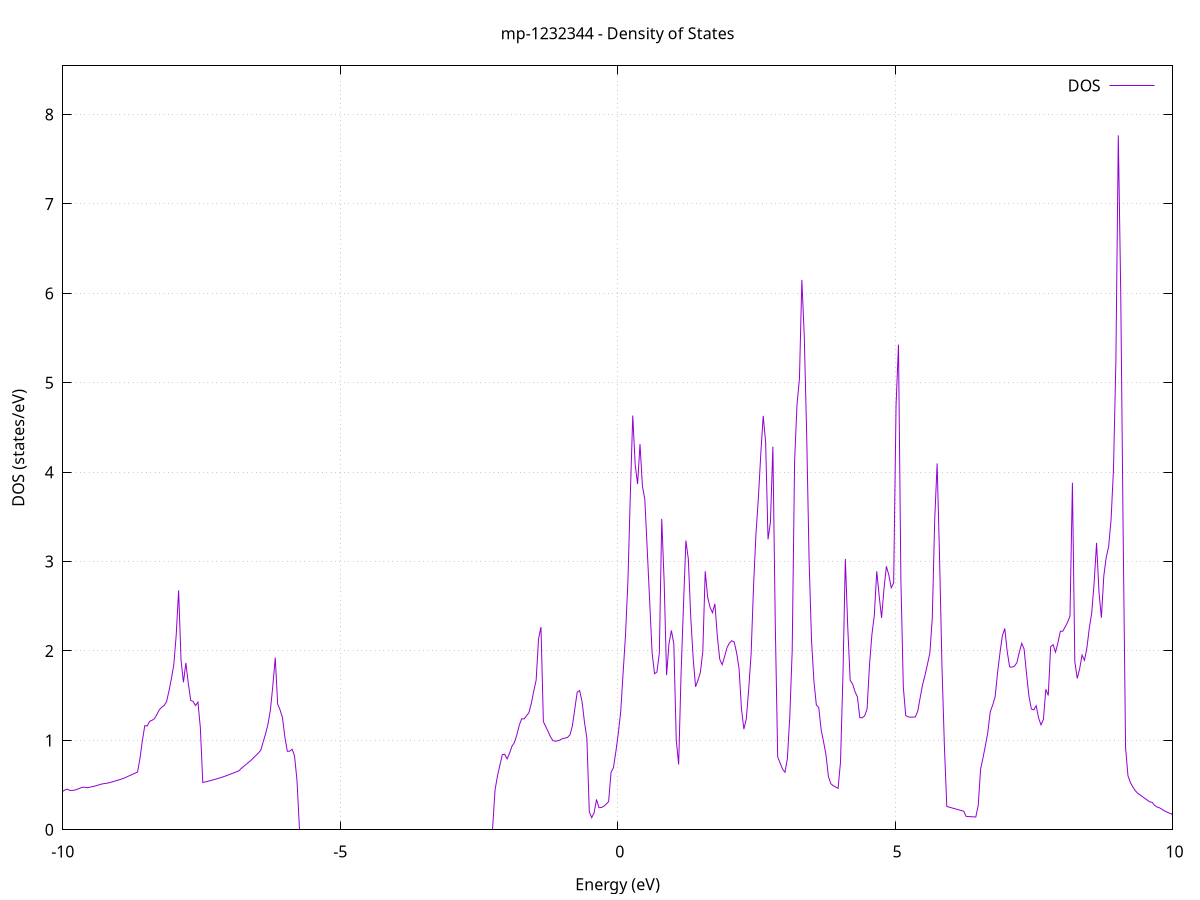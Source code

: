 set title 'mp-1232344 - Density of States'
set xlabel 'Energy (eV)'
set ylabel 'DOS (states/eV)'
set grid
set xrange [-10:10]
set yrange [0:8.545]
set xzeroaxis lt -1
set terminal png size 800,600
set output 'mp-1232344_dos_gnuplot.png'
plot '-' using 1:2 with lines title 'DOS'
-40.565300 0.000000
-40.521800 0.000000
-40.478300 0.000000
-40.434700 0.000000
-40.391200 0.000000
-40.347600 0.000000
-40.304100 0.000000
-40.260600 0.000000
-40.217000 0.000000
-40.173500 0.000000
-40.130000 0.000000
-40.086400 0.000000
-40.042900 0.000000
-39.999300 0.000000
-39.955800 0.000000
-39.912300 0.000000
-39.868700 0.000000
-39.825200 0.000000
-39.781700 0.000000
-39.738100 0.000000
-39.694600 0.000000
-39.651000 0.000000
-39.607500 0.000000
-39.564000 0.000000
-39.520400 0.000000
-39.476900 0.000000
-39.433400 0.000000
-39.389800 0.000000
-39.346300 0.000000
-39.302800 0.000000
-39.259200 0.000000
-39.215700 0.000000
-39.172100 0.000000
-39.128600 0.000000
-39.085100 0.000000
-39.041500 0.000000
-38.998000 0.000000
-38.954500 0.000000
-38.910900 0.000000
-38.867400 0.000000
-38.823800 0.000000
-38.780300 0.000000
-38.736800 0.000000
-38.693200 0.000000
-38.649700 0.000000
-38.606200 0.000000
-38.562600 0.000000
-38.519100 0.000000
-38.475500 0.000000
-38.432000 0.000000
-38.388500 0.000000
-38.344900 0.000000
-38.301400 0.000000
-38.257900 0.000000
-38.214300 0.000000
-38.170800 0.000000
-38.127300 0.000000
-38.083700 0.000000
-38.040200 0.000000
-37.996600 0.000000
-37.953100 0.000000
-37.909600 0.000000
-37.866000 0.000000
-37.822500 0.000000
-37.779000 0.000000
-37.735400 0.000000
-37.691900 0.000000
-37.648300 0.000000
-37.604800 0.000000
-37.561300 0.000000
-37.517700 0.000000
-37.474200 0.000000
-37.430700 0.000000
-37.387100 0.000000
-37.343600 0.000000
-37.300000 0.000000
-37.256500 0.000000
-37.213000 0.000000
-37.169400 0.000000
-37.125900 0.000000
-37.082400 0.000000
-37.038800 0.000000
-36.995300 0.000000
-36.951800 0.000000
-36.908200 0.000000
-36.864700 0.000000
-36.821100 0.000000
-36.777600 0.000000
-36.734100 0.000000
-36.690500 0.000000
-36.647000 0.000000
-36.603500 5.268500
-36.559900 8.008700
-36.516400 16.490600
-36.472800 15.471100
-36.429300 0.000000
-36.385800 6.874800
-36.342200 5.225100
-36.298700 5.955200
-36.255200 7.633300
-36.211600 12.281100
-36.168100 10.073100
-36.124500 8.070900
-36.081000 7.122300
-36.037500 0.000000
-35.993900 0.000000
-35.950400 0.000000
-35.906900 0.000000
-35.863300 0.000000
-35.819800 0.000000
-35.776200 0.000000
-35.732700 0.000000
-35.689200 0.000000
-35.645600 0.000000
-35.602100 0.000000
-35.558600 0.000000
-35.515000 0.000000
-35.471500 0.000000
-35.428000 0.000000
-35.384400 0.000000
-35.340900 0.000000
-35.297300 0.000000
-35.253800 0.000000
-35.210300 0.000000
-35.166700 0.000000
-35.123200 0.000000
-35.079700 0.000000
-35.036100 0.000000
-34.992600 0.000000
-34.949000 0.000000
-34.905500 0.000000
-34.862000 0.000000
-34.818400 0.000000
-34.774900 0.000000
-34.731400 0.000000
-34.687800 0.000000
-34.644300 0.000000
-34.600700 0.000000
-34.557200 0.000000
-34.513700 0.000000
-34.470100 0.000000
-34.426600 0.000000
-34.383100 0.000000
-34.339500 0.000000
-34.296000 0.000000
-34.252500 0.000000
-34.208900 0.000000
-34.165400 0.000000
-34.121800 0.000000
-34.078300 0.000000
-34.034800 0.000000
-33.991200 0.000000
-33.947700 0.000000
-33.904200 0.000000
-33.860600 0.000000
-33.817100 0.000000
-33.773500 0.000000
-33.730000 0.000000
-33.686500 0.000000
-33.642900 0.000000
-33.599400 0.000000
-33.555900 0.000000
-33.512300 0.000000
-33.468800 0.000000
-33.425200 0.000000
-33.381700 0.000000
-33.338200 0.000000
-33.294600 0.000000
-33.251100 0.000000
-33.207600 0.000000
-33.164000 0.000000
-33.120500 0.000000
-33.077000 0.000000
-33.033400 0.000000
-32.989900 0.000000
-32.946300 0.000000
-32.902800 0.000000
-32.859300 0.000000
-32.815700 0.000000
-32.772200 0.000000
-32.728700 0.000000
-32.685100 0.000000
-32.641600 0.000000
-32.598000 0.000000
-32.554500 0.000000
-32.511000 0.000000
-32.467400 0.000000
-32.423900 0.000000
-32.380400 0.000000
-32.336800 0.000000
-32.293300 0.000000
-32.249700 0.000000
-32.206200 0.000000
-32.162700 0.000000
-32.119100 0.000000
-32.075600 0.000000
-32.032100 0.000000
-31.988500 0.000000
-31.945000 0.000000
-31.901500 0.000000
-31.857900 0.000000
-31.814400 0.000000
-31.770800 0.000000
-31.727300 0.000000
-31.683800 0.000000
-31.640200 0.000000
-31.596700 0.000000
-31.553200 0.000000
-31.509600 0.000000
-31.466100 0.000000
-31.422500 0.000000
-31.379000 0.000000
-31.335500 0.000000
-31.291900 0.000000
-31.248400 0.000000
-31.204900 0.000000
-31.161300 0.000000
-31.117800 0.000000
-31.074200 0.000000
-31.030700 0.000000
-30.987200 0.000000
-30.943600 0.000000
-30.900100 0.000000
-30.856600 0.000000
-30.813000 0.000000
-30.769500 0.000000
-30.726000 0.000000
-30.682400 0.000000
-30.638900 0.000000
-30.595300 0.000000
-30.551800 0.000000
-30.508300 0.000000
-30.464700 0.000000
-30.421200 0.000000
-30.377700 0.000000
-30.334100 0.000000
-30.290600 0.000000
-30.247000 0.000000
-30.203500 0.000000
-30.160000 0.000000
-30.116400 0.000000
-30.072900 0.000000
-30.029400 0.000000
-29.985800 0.000000
-29.942300 0.000000
-29.898700 0.000000
-29.855200 0.000000
-29.811700 0.000000
-29.768100 0.000000
-29.724600 0.000000
-29.681100 0.000000
-29.637500 0.000000
-29.594000 0.000000
-29.550500 0.000000
-29.506900 0.000000
-29.463400 0.000000
-29.419800 0.000000
-29.376300 0.000000
-29.332800 0.000000
-29.289200 0.000000
-29.245700 0.000000
-29.202200 0.000000
-29.158600 0.000000
-29.115100 0.000000
-29.071500 0.000000
-29.028000 0.000000
-28.984500 0.000000
-28.940900 0.000000
-28.897400 0.000000
-28.853900 0.000000
-28.810300 0.000000
-28.766800 0.000000
-28.723200 0.000000
-28.679700 0.000000
-28.636200 0.000000
-28.592600 0.000000
-28.549100 0.000000
-28.505600 0.000000
-28.462000 0.000000
-28.418500 0.000000
-28.375000 0.000000
-28.331400 0.000000
-28.287900 0.000000
-28.244300 0.000000
-28.200800 0.000000
-28.157300 0.000000
-28.113700 0.000000
-28.070200 0.000000
-28.026700 0.000000
-27.983100 0.000000
-27.939600 0.000000
-27.896000 0.000000
-27.852500 0.000000
-27.809000 0.000000
-27.765400 0.000000
-27.721900 0.000000
-27.678400 0.000000
-27.634800 0.000000
-27.591300 0.000000
-27.547700 0.000000
-27.504200 0.000000
-27.460700 0.000000
-27.417100 0.000000
-27.373600 0.000000
-27.330100 0.000000
-27.286500 0.000000
-27.243000 0.000000
-27.199500 0.000000
-27.155900 0.000000
-27.112400 0.000000
-27.068800 0.000000
-27.025300 0.000000
-26.981800 0.000000
-26.938200 0.000000
-26.894700 0.000000
-26.851200 0.000000
-26.807600 0.000000
-26.764100 0.000000
-26.720500 0.000000
-26.677000 0.000000
-26.633500 0.000000
-26.589900 0.000000
-26.546400 0.000000
-26.502900 0.000000
-26.459300 0.000000
-26.415800 0.000000
-26.372200 0.000000
-26.328700 0.000000
-26.285200 0.000000
-26.241600 0.000000
-26.198100 0.000000
-26.154600 0.000000
-26.111000 0.000000
-26.067500 0.000000
-26.024000 0.000000
-25.980400 0.000000
-25.936900 0.000000
-25.893300 0.000000
-25.849800 0.000000
-25.806300 0.000000
-25.762700 0.000000
-25.719200 0.000000
-25.675700 0.000000
-25.632100 0.000000
-25.588600 0.000000
-25.545000 0.000000
-25.501500 0.000000
-25.458000 0.000000
-25.414400 0.000000
-25.370900 0.000000
-25.327400 0.000000
-25.283800 0.000000
-25.240300 0.000000
-25.196700 0.000000
-25.153200 0.000000
-25.109700 0.000000
-25.066100 0.000000
-25.022600 0.000000
-24.979100 0.000000
-24.935500 0.000000
-24.892000 0.000000
-24.848500 0.000000
-24.804900 0.000000
-24.761400 0.000000
-24.717800 0.000000
-24.674300 0.000000
-24.630800 0.000000
-24.587200 0.000000
-24.543700 0.000000
-24.500200 0.000000
-24.456600 0.000000
-24.413100 0.000000
-24.369500 0.000000
-24.326000 0.000000
-24.282500 0.000000
-24.238900 0.000000
-24.195400 0.000000
-24.151900 0.000000
-24.108300 0.000000
-24.064800 0.000000
-24.021200 0.000000
-23.977700 0.000000
-23.934200 0.000000
-23.890600 0.000000
-23.847100 0.000000
-23.803600 0.000000
-23.760000 0.000000
-23.716500 0.000000
-23.673000 0.000000
-23.629400 0.000000
-23.585900 0.000000
-23.542300 0.000000
-23.498800 0.000000
-23.455300 0.000000
-23.411700 0.000000
-23.368200 0.000000
-23.324700 0.000000
-23.281100 0.000000
-23.237600 0.000000
-23.194000 0.000000
-23.150500 0.000000
-23.107000 0.000000
-23.063400 0.000000
-23.019900 0.000000
-22.976400 0.000000
-22.932800 0.000000
-22.889300 0.000000
-22.845700 0.000000
-22.802200 0.000000
-22.758700 0.000000
-22.715100 0.000000
-22.671600 0.000000
-22.628100 0.000000
-22.584500 0.000000
-22.541000 0.000000
-22.497500 0.000000
-22.453900 0.000000
-22.410400 0.000000
-22.366800 0.000000
-22.323300 0.000000
-22.279800 0.000000
-22.236200 0.000000
-22.192700 0.000000
-22.149200 0.000000
-22.105600 0.000000
-22.062100 0.000000
-22.018500 0.000000
-21.975000 0.000000
-21.931500 0.000000
-21.887900 0.000000
-21.844400 0.000000
-21.800900 0.000000
-21.757300 0.000000
-21.713800 0.000000
-21.670200 0.000000
-21.626700 0.000000
-21.583200 0.000000
-21.539600 0.000000
-21.496100 0.000000
-21.452600 0.000000
-21.409000 0.000000
-21.365500 0.000000
-21.322000 0.000000
-21.278400 0.000000
-21.234900 0.000000
-21.191300 0.000000
-21.147800 0.000000
-21.104300 0.000000
-21.060700 0.000000
-21.017200 0.000000
-20.973700 0.000000
-20.930100 0.000000
-20.886600 0.000000
-20.843000 0.000000
-20.799500 0.000000
-20.756000 0.000000
-20.712400 0.000000
-20.668900 0.000000
-20.625400 0.000000
-20.581800 0.000000
-20.538300 0.000000
-20.494700 0.000000
-20.451200 0.000000
-20.407700 0.000000
-20.364100 0.000000
-20.320600 0.000000
-20.277100 0.000000
-20.233500 0.000000
-20.190000 0.000000
-20.146500 0.000000
-20.102900 0.000000
-20.059400 0.000000
-20.015800 0.000000
-19.972300 0.000000
-19.928800 0.000000
-19.885200 0.000000
-19.841700 0.000000
-19.798200 0.000000
-19.754600 0.000000
-19.711100 0.000000
-19.667500 0.000000
-19.624000 0.000000
-19.580500 0.000000
-19.536900 0.000000
-19.493400 0.000000
-19.449900 0.000000
-19.406300 0.000000
-19.362800 0.000000
-19.319200 0.000000
-19.275700 0.000000
-19.232200 0.000000
-19.188600 0.000000
-19.145100 0.000000
-19.101600 0.000000
-19.058000 0.000000
-19.014500 0.000000
-18.971000 0.000000
-18.927400 0.000000
-18.883900 0.000000
-18.840300 0.000000
-18.796800 0.000000
-18.753300 0.000000
-18.709700 0.000000
-18.666200 0.000000
-18.622700 0.000000
-18.579100 0.000000
-18.535600 0.000000
-18.492000 0.000000
-18.448500 0.000000
-18.405000 0.000000
-18.361400 0.000000
-18.317900 0.000000
-18.274400 0.000000
-18.230800 0.000000
-18.187300 0.000000
-18.143700 0.000000
-18.100200 0.000000
-18.056700 0.000000
-18.013100 0.000000
-17.969600 0.000000
-17.926100 0.000000
-17.882500 0.000000
-17.839000 0.000000
-17.795500 0.000000
-17.751900 0.000000
-17.708400 0.000000
-17.664800 0.000000
-17.621300 0.000000
-17.577800 0.000000
-17.534200 0.000000
-17.490700 0.000000
-17.447200 0.000000
-17.403600 0.000000
-17.360100 0.000000
-17.316500 0.000000
-17.273000 0.000000
-17.229500 0.000000
-17.185900 0.000000
-17.142400 0.000000
-17.098900 0.000000
-17.055300 0.000000
-17.011800 0.000000
-16.968200 0.000000
-16.924700 0.000000
-16.881200 0.000000
-16.837600 0.000000
-16.794100 0.000000
-16.750600 0.000000
-16.707000 0.000000
-16.663500 0.000000
-16.620000 0.000000
-16.576400 0.000000
-16.532900 0.000000
-16.489300 0.000000
-16.445800 0.000000
-16.402300 0.000000
-16.358700 0.000000
-16.315200 0.000000
-16.271700 0.000000
-16.228100 0.000000
-16.184600 0.000000
-16.141000 0.000000
-16.097500 0.000000
-16.054000 0.000000
-16.010400 0.000000
-15.966900 0.000000
-15.923400 0.000000
-15.879800 0.000000
-15.836300 0.000000
-15.792700 0.000000
-15.749200 0.000000
-15.705700 0.000000
-15.662100 0.000000
-15.618600 0.000000
-15.575100 0.000000
-15.531500 0.000000
-15.488000 0.000000
-15.444500 0.000000
-15.400900 0.000000
-15.357400 0.000000
-15.313800 0.000000
-15.270300 0.000000
-15.226800 0.000000
-15.183200 0.000000
-15.139700 0.000000
-15.096200 0.000000
-15.052600 0.000000
-15.009100 0.000000
-14.965500 0.000000
-14.922000 0.000000
-14.878500 0.000000
-14.834900 0.000000
-14.791400 0.000000
-14.747900 0.000000
-14.704300 0.000000
-14.660800 0.000000
-14.617200 0.000000
-14.573700 0.000000
-14.530200 0.000000
-14.486600 0.000000
-14.443100 0.000000
-14.399600 0.000000
-14.356000 0.000000
-14.312500 0.000000
-14.269000 0.000000
-14.225400 0.000000
-14.181900 0.000000
-14.138300 0.000000
-14.094800 0.000000
-14.051300 0.000000
-14.007700 0.000000
-13.964200 0.000000
-13.920700 0.000000
-13.877100 0.000000
-13.833600 0.000000
-13.790000 0.000000
-13.746500 0.000000
-13.703000 0.000000
-13.659400 0.000000
-13.615900 0.000000
-13.572400 0.000000
-13.528800 0.000000
-13.485300 0.000000
-13.441700 0.000000
-13.398200 0.000000
-13.354700 0.000000
-13.311100 0.000000
-13.267600 0.000000
-13.224100 0.000000
-13.180500 0.000000
-13.137000 0.000000
-13.093400 0.000000
-13.049900 0.000000
-13.006400 0.000000
-12.962800 0.000000
-12.919300 0.000000
-12.875800 0.000000
-12.832200 0.000000
-12.788700 0.000000
-12.745200 0.000000
-12.701600 0.000000
-12.658100 0.000000
-12.614500 0.000000
-12.571000 0.000000
-12.527500 0.000000
-12.483900 0.000000
-12.440400 0.000000
-12.396900 0.000000
-12.353300 0.000000
-12.309800 0.000000
-12.266200 0.000000
-12.222700 0.000000
-12.179200 0.000000
-12.135600 0.000000
-12.092100 0.000000
-12.048600 0.000000
-12.005000 0.000000
-11.961500 0.000000
-11.917900 0.000000
-11.874400 0.000000
-11.830900 0.000000
-11.787300 0.000000
-11.743800 0.000000
-11.700300 0.000000
-11.656700 0.000000
-11.613200 0.000000
-11.569700 0.000000
-11.526100 0.000000
-11.482600 0.000000
-11.439000 0.000000
-11.395500 0.000000
-11.352000 0.000000
-11.308400 0.000000
-11.264900 0.000000
-11.221400 0.000000
-11.177800 0.000000
-11.134300 0.000000
-11.090700 0.000000
-11.047200 0.000000
-11.003700 0.000000
-10.960100 0.000000
-10.916600 0.000000
-10.873100 0.000000
-10.829500 0.000000
-10.786000 0.000000
-10.742400 0.000000
-10.698900 0.000000
-10.655400 0.000000
-10.611800 0.000000
-10.568300 0.000000
-10.524800 0.000000
-10.481200 0.000000
-10.437700 0.000000
-10.394200 0.000000
-10.350600 0.000000
-10.307100 0.154200
-10.263500 0.447000
-10.220000 0.381500
-10.176500 0.423800
-10.132900 0.449200
-10.089400 0.413500
-10.045900 0.413000
-10.002300 0.429700
-9.958800 0.446300
-9.915200 0.454300
-9.871700 0.439500
-9.828200 0.440600
-9.784600 0.443600
-9.741100 0.453300
-9.697600 0.463400
-9.654000 0.473600
-9.610500 0.476500
-9.566900 0.469800
-9.523400 0.475000
-9.479900 0.480900
-9.436300 0.486700
-9.392800 0.494000
-9.349300 0.502200
-9.305700 0.510400
-9.262200 0.515800
-9.218700 0.519200
-9.175100 0.524500
-9.131600 0.532000
-9.088000 0.540000
-9.044500 0.548000
-9.001000 0.555900
-8.957400 0.564500
-8.913900 0.573200
-8.870400 0.584100
-8.826800 0.597200
-8.783300 0.609200
-8.739700 0.621100
-8.696200 0.633700
-8.652700 0.646400
-8.609100 0.799400
-8.565600 0.997400
-8.522100 1.164800
-8.478500 1.160600
-8.435000 1.212900
-8.391400 1.224400
-8.347900 1.242900
-8.304400 1.290000
-8.260800 1.341700
-8.217300 1.370100
-8.173800 1.390800
-8.130200 1.432600
-8.086700 1.551200
-8.043200 1.688500
-7.999600 1.845000
-7.956100 2.176200
-7.912500 2.678100
-7.869000 1.894800
-7.825500 1.649900
-7.781900 1.866500
-7.738400 1.640800
-7.694900 1.447900
-7.651300 1.435300
-7.607800 1.389000
-7.564200 1.428400
-7.520700 1.141000
-7.477200 0.528700
-7.433600 0.535400
-7.390100 0.542100
-7.346600 0.548800
-7.303000 0.556000
-7.259500 0.563800
-7.215900 0.571500
-7.172400 0.579600
-7.128900 0.588600
-7.085300 0.597600
-7.041800 0.607300
-6.998300 0.617800
-6.954700 0.628200
-6.911200 0.638700
-6.867700 0.649200
-6.824100 0.660600
-6.780600 0.687300
-6.737000 0.710900
-6.693500 0.732900
-6.650000 0.754900
-6.606400 0.778000
-6.562900 0.804600
-6.519400 0.831300
-6.475800 0.857900
-6.432300 0.889200
-6.388700 0.983500
-6.345200 1.073100
-6.301700 1.182100
-6.258100 1.341100
-6.214600 1.610500
-6.171100 1.926100
-6.127500 1.407000
-6.084000 1.340400
-6.040400 1.252800
-5.996900 1.033900
-5.953400 0.878100
-5.909800 0.879400
-5.866300 0.900500
-5.822800 0.824100
-5.779200 0.553100
-5.735700 0.000000
-5.692200 0.000000
-5.648600 0.000000
-5.605100 0.000000
-5.561500 0.000000
-5.518000 0.000000
-5.474500 0.000000
-5.430900 0.000000
-5.387400 0.000000
-5.343900 0.000000
-5.300300 0.000000
-5.256800 0.000000
-5.213200 0.000000
-5.169700 0.000000
-5.126200 0.000000
-5.082600 0.000000
-5.039100 0.000000
-4.995600 0.000000
-4.952000 0.000000
-4.908500 0.000000
-4.864900 0.000000
-4.821400 0.000000
-4.777900 0.000000
-4.734300 0.000000
-4.690800 0.000000
-4.647300 0.000000
-4.603700 0.000000
-4.560200 0.000000
-4.516700 0.000000
-4.473100 0.000000
-4.429600 0.000000
-4.386000 0.000000
-4.342500 0.000000
-4.299000 0.000000
-4.255400 0.000000
-4.211900 0.000000
-4.168400 0.000000
-4.124800 0.000000
-4.081300 0.000000
-4.037700 0.000000
-3.994200 0.000000
-3.950700 0.000000
-3.907100 0.000000
-3.863600 0.000000
-3.820100 0.000000
-3.776500 0.000000
-3.733000 0.000000
-3.689400 0.000000
-3.645900 0.000000
-3.602400 0.000000
-3.558800 0.000000
-3.515300 0.000000
-3.471800 0.000000
-3.428200 0.000000
-3.384700 0.000000
-3.341200 0.000000
-3.297600 0.000000
-3.254100 0.000000
-3.210500 0.000000
-3.167000 0.000000
-3.123500 0.000000
-3.079900 0.000000
-3.036400 0.000000
-2.992900 0.000000
-2.949300 0.000000
-2.905800 0.000000
-2.862200 0.000000
-2.818700 0.000000
-2.775200 0.000000
-2.731600 0.000000
-2.688100 0.000000
-2.644600 0.000000
-2.601000 0.000000
-2.557500 0.000000
-2.513900 0.000000
-2.470400 0.000000
-2.426900 0.000000
-2.383300 0.000000
-2.339800 0.000000
-2.296300 0.000000
-2.252700 0.000000
-2.209200 0.447700
-2.165700 0.602700
-2.122100 0.721400
-2.078600 0.840200
-2.035000 0.844700
-1.991500 0.792800
-1.948000 0.856800
-1.904400 0.934700
-1.860900 0.976000
-1.817400 1.060000
-1.773800 1.168700
-1.730300 1.241700
-1.686700 1.239900
-1.643200 1.274500
-1.599700 1.309800
-1.556100 1.412500
-1.512600 1.549900
-1.469100 1.672700
-1.425500 2.136900
-1.382000 2.267800
-1.338400 1.209100
-1.294900 1.153400
-1.251400 1.096700
-1.207800 1.037600
-1.164300 0.996000
-1.120800 0.990500
-1.077200 0.995900
-1.033700 1.005700
-0.990200 1.020600
-0.946600 1.025100
-0.903100 1.033600
-0.859500 1.061800
-0.816000 1.159200
-0.772500 1.350200
-0.728900 1.538900
-0.685400 1.557900
-0.641900 1.435900
-0.598300 1.206400
-0.554800 1.025000
-0.511200 0.203100
-0.467700 0.134500
-0.424200 0.191000
-0.380600 0.339100
-0.337100 0.247500
-0.293600 0.248900
-0.250000 0.261600
-0.206500 0.286800
-0.162900 0.315000
-0.119400 0.640100
-0.075900 0.695200
-0.032300 0.872900
0.011200 1.076500
0.054700 1.319300
0.098300 1.750800
0.141800 2.180700
0.185300 2.782700
0.228900 3.755000
0.272400 4.633500
0.316000 4.084700
0.359500 3.867800
0.403000 4.314300
0.446600 3.845200
0.490100 3.693800
0.533600 3.130400
0.577200 2.556700
0.620700 1.982000
0.664300 1.746000
0.707800 1.763900
0.751300 1.973400
0.794900 3.477500
0.838400 2.770200
0.881900 1.729400
0.925500 2.084000
0.969000 2.229100
1.012600 2.077900
1.056100 1.007500
1.099600 0.730300
1.143200 1.750100
1.186700 2.511700
1.230200 3.235400
1.273800 3.029000
1.317300 2.382100
1.360800 1.922400
1.404400 1.600100
1.447900 1.673200
1.491500 1.762200
1.535000 1.994100
1.578500 2.891700
1.622100 2.601800
1.665600 2.488600
1.709100 2.428100
1.752700 2.527900
1.796200 2.168500
1.839800 1.908500
1.883300 1.846700
1.926800 1.934500
1.970400 2.036700
2.013900 2.088700
2.057400 2.114800
2.101000 2.099800
2.144500 1.978700
2.188100 1.804100
2.231600 1.352300
2.275100 1.125000
2.318700 1.242100
2.362200 1.572900
2.405700 1.970300
2.449300 2.727100
2.492800 3.307600
2.536300 3.710500
2.579900 4.203900
2.623400 4.629900
2.667000 4.336700
2.710500 3.248300
2.754000 3.441400
2.797600 4.285400
2.841100 2.294000
2.884600 0.813700
2.928200 0.746400
2.971700 0.679100
3.015300 0.643400
3.058800 0.794500
3.102300 1.262100
3.145900 2.004200
3.189400 4.124100
3.232900 4.759400
3.276500 5.043300
3.320000 6.151100
3.363600 5.519100
3.407100 4.414100
3.450600 3.013100
3.494200 2.117300
3.537700 1.661500
3.581200 1.395900
3.624800 1.367000
3.668300 1.117300
3.711800 0.983500
3.755400 0.835800
3.798900 0.594100
3.842500 0.514900
3.886000 0.493200
3.929500 0.478300
3.973100 0.463000
4.016600 0.758100
4.060100 1.719800
4.103700 3.029300
4.147200 2.265700
4.190800 1.671200
4.234300 1.630000
4.277800 1.544500
4.321400 1.486600
4.364900 1.254100
4.408400 1.252300
4.452000 1.274300
4.495500 1.351400
4.539100 1.842800
4.582600 2.184300
4.626100 2.400400
4.669700 2.891100
4.713200 2.617600
4.756700 2.370400
4.800300 2.696200
4.843800 2.946400
4.887300 2.850800
4.930900 2.707100
4.974400 2.762400
5.018000 4.750500
5.061500 5.426700
5.105000 2.791300
5.148600 1.594500
5.192100 1.277800
5.235600 1.263300
5.279200 1.259200
5.322700 1.259700
5.366300 1.263900
5.409800 1.329300
5.453300 1.481100
5.496900 1.626000
5.540400 1.729900
5.583900 1.851700
5.627500 1.980100
5.671000 2.372100
5.714600 3.472100
5.758100 4.097800
5.801600 3.048600
5.845200 1.830200
5.888700 0.940400
5.932200 0.260900
5.975800 0.253300
6.019300 0.245700
6.062800 0.238000
6.106400 0.230400
6.149900 0.222800
6.193500 0.215200
6.237000 0.207600
6.280500 0.149700
6.324100 0.148000
6.367600 0.146300
6.411100 0.144600
6.454700 0.142900
6.498200 0.270600
6.541800 0.678400
6.585300 0.806800
6.628800 0.944500
6.672400 1.092300
6.715900 1.321700
6.759400 1.394900
6.803000 1.487000
6.846500 1.750900
6.890100 1.976500
6.933600 2.168600
6.977100 2.251900
7.020700 1.995000
7.064200 1.822400
7.107700 1.818700
7.151300 1.831400
7.194800 1.868100
7.238300 1.983600
7.281900 2.084700
7.325400 2.022000
7.369000 1.746900
7.412500 1.495500
7.456000 1.351300
7.499600 1.341800
7.543100 1.387600
7.586600 1.250300
7.630200 1.173600
7.673700 1.234800
7.717300 1.571400
7.760800 1.502800
7.804300 2.049100
7.847900 2.070100
7.891400 1.987300
7.934900 2.089000
7.978500 2.220600
8.022000 2.221100
8.065600 2.269100
8.109100 2.322500
8.152600 2.390100
8.196200 3.881900
8.239700 1.880100
8.283200 1.692800
8.326800 1.801400
8.370300 1.954400
8.413900 1.895800
8.457400 2.035700
8.500900 2.256700
8.544500 2.427700
8.588000 2.765600
8.631500 3.208800
8.675100 2.659600
8.718600 2.372000
8.762100 2.840400
8.805700 3.047900
8.849200 3.168500
8.892800 3.467400
8.936300 4.030000
8.979800 5.244100
9.023400 7.768100
9.066900 6.020100
9.110400 3.335100
9.154000 0.920900
9.197500 0.604700
9.241100 0.528600
9.284600 0.480100
9.328100 0.438100
9.371700 0.409300
9.415200 0.389600
9.458700 0.370500
9.502300 0.351000
9.545800 0.331400
9.589400 0.311900
9.632900 0.307600
9.676400 0.274300
9.720000 0.254900
9.763500 0.246300
9.807000 0.231000
9.850600 0.212800
9.894100 0.199600
9.937600 0.186900
9.981200 0.177800
10.024700 0.140200
10.068300 0.157000
10.111800 0.171900
10.155300 0.186600
10.198900 0.207100
10.242400 0.224500
10.285900 0.240500
10.329500 0.237400
10.373000 0.248900
10.416600 0.258800
10.460100 0.266900
10.503600 0.275200
10.547200 0.283000
10.590700 0.292200
10.634200 0.303300
10.677800 0.314300
10.721300 0.327800
10.764900 0.340400
10.808400 0.352400
10.851900 0.392200
10.895500 0.484000
10.939000 0.606000
10.982500 0.743600
11.026100 0.883600
11.069600 0.996100
11.113100 1.077800
11.156700 1.125300
11.200200 1.083400
11.243800 1.093000
11.287300 1.098700
11.330800 1.122300
11.374400 1.149300
11.417900 1.177300
11.461400 1.204700
11.505000 1.212500
11.548500 1.217700
11.592100 1.223500
11.635600 1.237200
11.679100 1.255600
11.722700 1.485100
11.766200 1.399300
11.809700 1.428200
11.853300 1.467600
11.896800 1.489700
11.940400 1.504100
11.983900 1.508800
12.027400 1.495900
12.071000 1.445500
12.114500 1.452800
12.158000 1.390500
12.201600 1.377300
12.245100 1.322500
12.288600 1.212300
12.332200 1.132100
12.375700 1.080000
12.419300 1.055900
12.462800 0.876000
12.506300 0.692100
12.549900 0.554200
12.593400 0.466300
12.636900 0.414500
12.680500 0.506600
12.724000 0.569800
12.767600 0.625300
12.811100 0.682200
12.854600 0.707200
12.898200 0.754800
12.941700 0.871600
12.985200 0.977500
13.028800 1.063300
13.072300 1.152000
13.115900 1.241000
13.159400 1.377200
13.202900 1.507000
13.246500 1.211000
13.290000 1.013600
13.333500 1.099200
13.377100 1.317300
13.420600 1.538600
13.464100 1.592800
13.507700 1.595400
13.551200 1.538500
13.594800 1.407100
13.638300 1.347400
13.681800 1.333200
13.725400 1.320400
13.768900 1.309400
13.812400 1.301500
13.856000 1.304200
13.899500 1.357000
13.943100 1.427700
13.986600 1.513400
14.030100 1.628900
14.073700 1.752000
14.117200 1.877400
14.160700 2.002700
14.204300 2.128800
14.247800 2.237800
14.291400 2.366800
14.334900 2.415400
14.378400 2.484000
14.422000 2.661200
14.465500 2.785000
14.509000 2.791400
14.552600 2.715300
14.596100 2.636800
14.639600 2.642900
14.683200 2.759200
14.726700 2.351700
14.770300 2.039800
14.813800 1.992700
14.857300 1.854500
14.900900 1.838500
14.944400 1.842400
14.987900 1.818200
15.031500 1.773000
15.075000 1.782700
15.118600 1.831900
15.162100 1.831100
15.205600 1.758500
15.249200 1.836000
15.292700 2.514100
15.336200 2.684800
15.379800 2.661200
15.423300 2.537300
15.466900 2.622100
15.510400 2.635300
15.553900 2.675500
15.597500 2.596400
15.641000 2.468400
15.684500 2.229500
15.728100 2.080800
15.771600 1.979800
15.815100 1.886000
15.858700 1.780300
15.902200 1.675900
15.945800 1.615700
15.989300 1.581000
16.032800 1.611500
16.076400 1.642000
16.119900 1.654500
16.163400 1.689100
16.207000 1.701400
16.250500 1.684400
16.294100 1.733500
16.337600 1.810200
16.381100 1.947900
16.424700 2.230400
16.468200 2.489400
16.511700 2.501900
16.555300 2.739500
16.598800 2.559700
16.642400 2.290700
16.685900 1.896400
16.729400 1.581000
16.773000 1.579300
16.816500 1.605500
16.860000 1.659700
16.903600 1.899900
16.947100 2.176900
16.990600 2.359800
17.034200 2.391100
17.077700 2.420900
17.121300 2.434700
17.164800 2.421600
17.208300 1.953500
17.251900 1.845500
17.295400 1.925100
17.338900 2.132500
17.382500 2.441100
17.426000 3.151600
17.469600 2.901600
17.513100 2.766000
17.556600 2.759900
17.600200 2.778900
17.643700 2.983500
17.687200 2.929700
17.730800 2.636500
17.774300 2.477600
17.817900 2.559400
17.861400 3.251200
17.904900 2.663300
17.948500 2.358300
17.992000 2.047600
18.035500 1.850600
18.079100 1.740000
18.122600 1.667800
18.166100 1.694800
18.209700 1.918800
18.253200 2.142500
18.296800 2.117400
18.340300 2.121500
18.383800 2.099900
18.427400 2.155600
18.470900 2.229900
18.514400 2.256200
18.558000 2.354100
18.601500 2.491000
18.645100 2.623200
18.688600 2.754800
18.732100 2.751300
18.775700 2.734500
18.819200 2.505600
18.862700 2.308500
18.906300 2.318500
18.949800 2.481800
18.993400 2.676800
19.036900 2.838700
19.080400 2.753700
19.124000 2.830000
19.167500 2.740100
19.211000 2.536900
19.254600 2.379200
19.298100 2.124600
19.341600 1.925300
19.385200 1.815400
19.428700 1.677100
19.472300 1.581000
19.515800 1.572600
19.559300 1.552500
19.602900 1.771600
19.646400 1.653800
19.689900 1.861500
19.733500 2.006300
19.777000 2.487300
19.820600 2.547100
19.864100 2.165100
19.907600 1.723400
19.951200 1.665400
19.994700 1.573600
20.038200 1.550600
20.081800 1.480800
20.125300 1.547000
20.168900 1.528100
20.212400 1.640700
20.255900 1.723300
20.299500 1.833200
20.343000 2.083800
20.386500 2.140100
20.430100 2.268200
20.473600 2.361200
20.517100 2.394300
20.560700 2.361900
20.604200 2.255300
20.647800 1.942500
20.691300 1.741600
20.734800 1.686000
20.778400 1.654500
20.821900 1.648900
20.865400 1.718400
20.909000 1.612800
20.952500 1.649400
20.996100 1.650400
21.039600 1.708900
21.083100 1.847200
21.126700 2.146300
21.170200 2.704800
21.213700 3.011000
21.257300 2.509300
21.300800 2.158300
21.344400 2.126000
21.387900 2.165800
21.431400 2.460100
21.475000 2.642500
21.518500 2.465200
21.562000 2.416200
21.605600 2.335400
21.649100 2.273800
21.692600 2.167700
21.736200 1.818100
21.779700 1.627900
21.823300 1.559500
21.866800 1.620600
21.910300 1.680900
21.953900 1.776500
21.997400 1.972700
22.040900 1.809100
22.084500 1.823300
22.128000 1.878500
22.171600 1.977700
22.215100 2.126500
22.258600 2.236400
22.302200 2.287400
22.345700 2.242200
22.389200 2.127200
22.432800 1.993200
22.476300 2.106100
22.519900 2.255800
22.563400 2.073300
22.606900 1.966700
22.650500 1.896100
22.694000 2.122000
22.737500 2.064000
22.781100 2.013800
22.824600 2.036700
22.868100 2.121000
22.911700 2.281700
22.955200 2.775800
22.998800 2.842600
23.042300 2.668600
23.085800 2.393700
23.129400 2.124500
23.172900 2.113300
23.216400 2.073500
23.260000 2.054800
23.303500 2.014000
23.347100 1.996400
23.390600 1.807200
23.434100 1.735600
23.477700 1.732500
23.521200 1.735400
23.564700 1.769900
23.608300 1.764000
23.651800 1.722300
23.695400 1.585900
23.738900 1.518400
23.782400 1.456600
23.826000 1.437000
23.869500 1.432700
23.913000 1.445500
23.956600 1.477600
24.000100 1.570000
24.043600 1.512500
24.087200 1.631600
24.130700 1.810500
24.174300 2.023700
24.217800 2.183100
24.261300 2.453000
24.304900 2.657700
24.348400 2.443800
24.391900 2.206100
24.435500 2.078400
24.479000 1.963300
24.522600 1.894200
24.566100 1.802600
24.609600 1.645400
24.653200 1.507400
24.696700 1.417800
24.740200 1.369100
24.783800 1.337400
24.827300 1.352000
24.870900 1.355700
24.914400 1.345900
24.957900 1.321400
25.001500 1.293100
25.045000 1.255700
25.088500 1.199900
25.132100 1.199200
25.175600 1.247600
25.219100 1.318000
25.262700 1.419600
25.306200 1.496700
25.349800 1.623900
25.393300 1.723000
25.436800 1.830900
25.480400 1.969700
25.523900 2.114600
25.567400 2.281700
25.611000 2.371600
25.654500 2.286400
25.698100 2.557200
25.741600 2.529000
25.785100 2.064000
25.828700 1.882100
25.872200 1.808100
25.915700 1.762000
25.959300 1.737000
26.002800 1.680600
26.046400 1.707500
26.089900 1.531900
26.133400 1.422200
26.177000 1.430700
26.220500 1.475200
26.264000 1.552300
26.307600 1.817400
26.351100 1.848700
26.394600 1.843100
26.438200 1.681000
26.481700 1.487900
26.525300 1.482800
26.568800 1.638400
26.612300 1.772700
26.655900 2.030900
26.699400 2.392000
26.742900 2.575400
26.786500 2.633300
26.830000 2.845700
26.873600 3.170200
26.917100 3.123600
26.960600 2.777000
27.004200 2.606700
27.047700 2.596200
27.091200 2.648800
27.134800 2.639200
27.178300 2.432200
27.221900 2.412200
27.265400 2.581200
27.308900 2.671100
27.352500 2.403200
27.396000 2.235800
27.439500 2.167400
27.483100 2.107600
27.526600 2.039100
27.570100 1.998000
27.613700 1.964400
27.657200 2.064500
27.700800 2.029000
27.744300 1.907400
27.787800 1.894200
27.831400 1.965400
27.874900 2.001200
27.918400 1.852200
27.962000 1.912100
28.005500 1.947000
28.049100 1.699600
28.092600 1.569300
28.136100 1.501300
28.179700 1.771500
28.223200 1.412400
28.266700 1.377600
28.310300 1.385700
28.353800 1.439000
28.397400 1.555500
28.440900 1.706000
28.484400 1.936200
28.528000 2.372300
28.571500 2.839100
28.615000 3.152400
28.658600 2.796300
28.702100 2.625600
28.745600 2.482700
28.789200 2.401100
28.832700 2.332400
28.876300 2.268400
28.919800 2.051600
28.963300 1.968800
29.006900 2.012100
29.050400 1.752800
29.093900 1.621400
29.137500 1.824800
29.181000 1.980200
29.224600 2.120900
29.268100 2.226000
29.311600 2.426100
29.355200 2.455400
29.398700 2.481300
29.442200 2.614200
29.485800 2.254700
29.529300 1.824400
29.572900 1.566500
29.616400 1.509200
29.659900 1.583500
29.703500 1.693700
29.747000 1.689300
29.790500 1.721400
29.834100 1.754400
29.877600 1.767700
29.921100 1.761000
29.964700 1.674800
30.008200 1.512200
30.051800 1.449000
30.095300 1.661700
30.138800 1.868600
30.182400 2.113400
30.225900 2.134300
30.269400 2.024000
30.313000 2.081100
30.356500 2.197600
30.400100 2.348100
30.443600 2.461200
30.487100 2.822200
30.530700 2.820600
30.574200 2.428600
30.617700 2.555100
30.661300 2.484400
30.704800 2.182000
30.748400 2.132800
30.791900 1.880400
30.835400 1.801100
30.879000 1.778500
30.922500 1.813100
30.966000 1.838500
31.009600 1.784300
31.053100 1.733700
31.096700 1.733900
31.140200 1.840900
31.183700 1.875300
31.227300 1.936000
31.270800 2.040800
31.314300 2.203700
31.357900 2.381400
31.401400 2.616000
31.444900 2.981600
31.488500 3.209500
31.532000 3.209300
31.575600 3.123100
31.619100 2.940300
31.662600 2.647000
31.706200 2.255800
31.749700 2.017500
31.793200 1.816200
31.836800 1.709400
31.880300 1.663000
31.923900 1.701400
31.967400 1.753500
32.010900 1.931400
32.054500 2.158900
32.098000 2.351700
32.141500 2.330100
32.185100 2.414000
32.228600 2.486300
32.272200 2.658300
32.315700 2.853900
32.359200 2.914700
32.402800 2.955400
32.446300 2.704700
32.489800 2.289700
32.533400 2.114800
32.576900 2.121800
32.620400 2.200000
32.664000 2.204400
32.707500 2.278200
32.751100 2.437900
32.794600 2.643100
32.838100 3.149800
32.881700 3.230800
32.925200 3.018000
32.968700 2.959300
33.012300 2.804900
33.055800 2.700000
33.099400 2.470400
33.142900 2.268800
33.186400 2.193800
33.230000 2.173700
33.273500 2.174500
33.317000 2.100400
33.360600 2.163800
33.404100 2.153900
33.447700 2.108800
33.491200 2.064500
33.534700 2.074600
33.578300 2.030800
33.621800 2.029200
33.665300 2.093000
33.708900 2.289100
33.752400 2.596700
33.795900 2.695800
33.839500 2.765400
33.883000 2.783000
33.926600 2.839300
33.970100 2.894800
34.013600 3.047800
34.057200 2.958600
34.100700 2.816200
34.144200 2.642300
34.187800 2.387100
34.231300 2.294100
34.274900 2.259900
34.318400 2.106800
34.361900 2.071100
34.405500 2.301600
34.449000 2.512000
34.492500 2.529600
34.536100 2.564100
34.579600 2.534400
34.623200 2.568200
34.666700 2.660200
34.710200 2.870200
34.753800 2.918000
34.797300 2.731400
34.840800 2.587400
34.884400 2.456300
34.927900 2.317300
34.971400 2.237300
35.015000 2.171200
35.058500 2.233300
35.102100 2.383100
35.145600 2.464200
35.189100 2.523100
35.232700 2.643500
35.276200 2.657800
35.319700 2.703900
35.363300 2.785100
35.406800 2.359300
35.450400 2.300000
35.493900 2.341800
35.537400 2.390400
35.581000 2.444000
35.624500 2.520000
35.668000 2.567400
35.711600 2.611400
35.755100 2.495200
35.798700 2.338100
35.842200 2.190700
35.885700 2.138400
35.929300 2.306200
35.972800 2.365000
36.016300 2.637500
36.059900 2.920800
36.103400 3.040600
36.146900 3.032700
36.190500 3.198400
36.234000 3.254400
36.277600 3.313800
36.321100 3.297100
36.364600 2.980000
36.408200 2.718000
36.451700 2.535600
36.495200 2.397800
36.538800 2.237200
36.582300 2.170500
36.625900 2.181100
36.669400 2.283200
36.712900 2.456600
36.756500 2.277500
36.800000 2.069000
36.843500 1.933900
36.887100 1.900800
36.930600 1.978800
36.974200 2.129400
37.017700 2.494900
37.061200 3.247100
37.104800 3.822700
37.148300 4.144200
37.191800 3.843500
37.235400 3.411500
37.278900 3.170100
37.322400 2.806300
37.366000 2.293100
37.409500 2.070600
37.453100 1.811900
37.496600 1.642400
37.540100 1.597400
37.583700 1.684700
37.627200 1.760500
37.670700 1.967600
37.714300 2.147500
37.757800 2.718100
37.801400 3.316600
37.844900 3.492800
37.888400 3.491400
37.932000 3.502500
37.975500 3.366300
38.019000 3.120600
38.062600 2.868200
38.106100 2.494900
38.149700 2.244600
38.193200 2.179900
38.236700 2.215600
38.280300 2.101800
38.323800 2.097100
38.367300 2.010600
38.410900 2.087700
38.454400 2.332800
38.497900 2.539100
38.541500 2.683700
38.585000 2.797600
38.628600 2.906800
38.672100 3.075500
38.715600 3.074900
38.759200 3.067300
38.802700 2.991400
38.846200 2.758200
38.889800 2.611000
38.933300 2.481100
38.976900 2.499700
39.020400 2.008800
39.063900 1.701200
39.107500 1.655600
39.151000 1.564800
39.194500 1.571000
39.238100 1.559200
39.281600 1.809700
39.325200 2.076800
39.368700 2.211400
39.412200 2.411900
39.455800 2.633900
39.499300 2.782800
39.542800 2.982400
39.586400 3.394000
39.629900 3.529400
39.673400 3.288800
39.717000 3.022300
39.760500 2.800800
39.804100 2.608700
39.847600 2.451700
39.891100 2.446200
39.934700 2.349800
39.978200 2.275900
40.021700 2.411400
40.065300 2.548300
40.108800 2.734200
40.152400 2.963900
40.195900 3.163000
40.239400 3.089600
40.283000 2.959400
40.326500 2.825800
40.370000 2.605400
40.413600 2.470800
40.457100 2.343300
40.500700 2.329900
40.544200 2.283200
40.587700 2.320600
40.631300 2.213200
40.674800 2.161300
40.718300 2.003500
40.761900 1.822700
40.805400 1.739900
40.848900 1.667600
40.892500 1.561800
40.936000 1.498700
40.979600 1.352900
41.023100 1.238600
41.066600 1.195500
41.110200 1.073800
41.153700 0.852900
41.197200 0.653200
41.240800 0.579400
41.284300 0.507800
41.327900 0.450600
41.371400 0.405500
41.414900 0.368000
41.458500 0.337300
41.502000 0.312400
41.545500 0.292900
41.589100 0.272200
41.632600 0.244700
41.676200 0.200000
41.719700 0.146100
41.763200 0.133900
41.806800 0.125600
41.850300 0.118200
41.893800 0.111200
41.937400 0.104800
41.980900 0.098900
42.024400 0.094000
42.068000 0.086800
42.111500 0.077200
42.155100 0.065500
42.198600 0.051900
42.242100 0.037400
42.285700 0.028900
42.329200 0.021500
42.372700 0.014900
42.416300 0.009200
42.459800 0.004400
42.503400 0.001200
42.546900 0.000000
42.590400 0.000000
42.634000 0.000000
42.677500 0.000000
42.721000 0.000000
42.764600 0.000000
42.808100 0.000000
42.851700 0.000000
42.895200 0.000000
42.938700 0.000000
42.982300 0.000000
43.025800 0.000000
43.069300 0.000000
43.112900 0.000000
43.156400 0.000000
43.199900 0.000000
43.243500 0.000000
43.287000 0.000000
43.330600 0.000000
43.374100 0.000000
43.417600 0.000000
43.461200 0.000000
43.504700 0.000000
43.548200 0.000000
43.591800 0.000000
43.635300 0.000000
43.678900 0.000000
43.722400 0.000000
43.765900 0.000000
43.809500 0.000000
43.853000 0.000000
43.896500 0.000000
43.940100 0.000000
43.983600 0.000000
44.027200 0.000000
44.070700 0.000000
44.114200 0.000000
44.157800 0.000000
44.201300 0.000000
44.244800 0.000000
44.288400 0.000000
44.331900 0.000000
44.375400 0.000000
44.419000 0.000000
44.462500 0.000000
44.506100 0.000000
44.549600 0.000000
44.593100 0.000000
44.636700 0.000000
44.680200 0.000000
44.723700 0.000000
44.767300 0.000000
44.810800 0.000000
44.854400 0.000000
44.897900 0.000000
44.941400 0.000000
44.985000 0.000000
45.028500 0.000000
45.072000 0.000000
45.115600 0.000000
45.159100 0.000000
45.202700 0.000000
45.246200 0.000000
45.289700 0.000000
45.333300 0.000000
45.376800 0.000000
45.420300 0.000000
45.463900 0.000000
45.507400 0.000000
45.550900 0.000000
45.594500 0.000000
45.638000 0.000000
45.681600 0.000000
45.725100 0.000000
45.768600 0.000000
45.812200 0.000000
45.855700 0.000000
45.899200 0.000000
45.942800 0.000000
45.986300 0.000000
46.029900 0.000000
46.073400 0.000000
46.116900 0.000000
46.160500 0.000000
46.204000 0.000000
46.247500 0.000000
46.291100 0.000000
46.334600 0.000000
46.378200 0.000000
46.421700 0.000000
46.465200 0.000000
46.508800 0.000000
e
